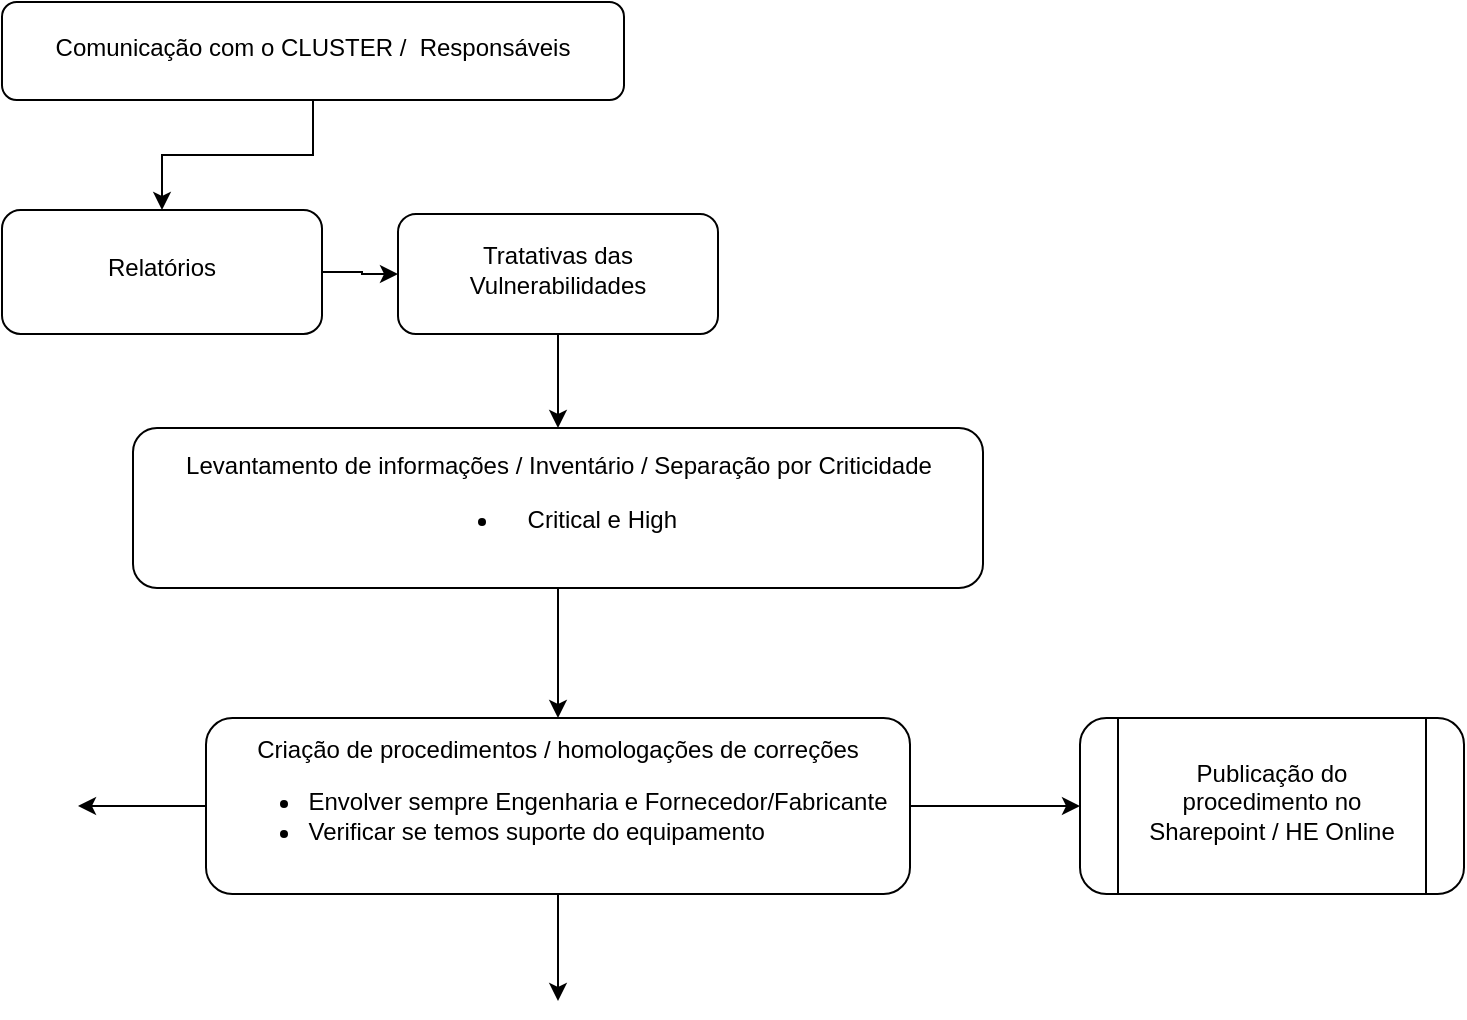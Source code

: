 <mxfile version="21.5.0" type="github">
  <diagram id="B21st1OlzCJdoa5PMOJx" name="Page-1">
    <mxGraphModel dx="1193" dy="1118" grid="0" gridSize="10" guides="1" tooltips="1" connect="1" arrows="1" fold="1" page="0" pageScale="1" pageWidth="827" pageHeight="1169" math="0" shadow="0">
      <root>
        <mxCell id="0" />
        <mxCell id="1" parent="0" />
        <mxCell id="TPGdoi8z3zeD4R6MfQsZ-3" value="" style="edgeStyle=orthogonalEdgeStyle;rounded=0;orthogonalLoop=1;jettySize=auto;html=1;" parent="1" source="TPGdoi8z3zeD4R6MfQsZ-1" target="TPGdoi8z3zeD4R6MfQsZ-2" edge="1">
          <mxGeometry relative="1" as="geometry" />
        </mxCell>
        <mxCell id="TPGdoi8z3zeD4R6MfQsZ-1" value="Comunicação com o CLUSTER /&amp;nbsp; Responsáveis" style="rounded=1;whiteSpace=wrap;html=1;shadow=0;strokeWidth=1;spacing=6;spacingTop=-4;" parent="1" vertex="1">
          <mxGeometry x="205" y="-47" width="311" height="49" as="geometry" />
        </mxCell>
        <mxCell id="TPGdoi8z3zeD4R6MfQsZ-5" value="" style="edgeStyle=orthogonalEdgeStyle;rounded=0;orthogonalLoop=1;jettySize=auto;html=1;" parent="1" source="TPGdoi8z3zeD4R6MfQsZ-2" target="TPGdoi8z3zeD4R6MfQsZ-4" edge="1">
          <mxGeometry relative="1" as="geometry" />
        </mxCell>
        <mxCell id="TPGdoi8z3zeD4R6MfQsZ-2" value="Relatórios" style="rounded=1;whiteSpace=wrap;html=1;shadow=0;strokeWidth=1;spacing=6;spacingTop=-4;" parent="1" vertex="1">
          <mxGeometry x="205" y="57" width="160" height="62" as="geometry" />
        </mxCell>
        <mxCell id="TPGdoi8z3zeD4R6MfQsZ-7" value="" style="edgeStyle=orthogonalEdgeStyle;rounded=0;orthogonalLoop=1;jettySize=auto;html=1;" parent="1" source="TPGdoi8z3zeD4R6MfQsZ-4" target="TPGdoi8z3zeD4R6MfQsZ-6" edge="1">
          <mxGeometry relative="1" as="geometry" />
        </mxCell>
        <mxCell id="TPGdoi8z3zeD4R6MfQsZ-4" value="Tratativas das Vulnerabilidades" style="rounded=1;whiteSpace=wrap;html=1;shadow=0;strokeWidth=1;spacing=6;spacingTop=-4;" parent="1" vertex="1">
          <mxGeometry x="403" y="59" width="160" height="60" as="geometry" />
        </mxCell>
        <mxCell id="TPGdoi8z3zeD4R6MfQsZ-9" value="" style="edgeStyle=orthogonalEdgeStyle;rounded=0;orthogonalLoop=1;jettySize=auto;html=1;" parent="1" source="TPGdoi8z3zeD4R6MfQsZ-6" target="TPGdoi8z3zeD4R6MfQsZ-8" edge="1">
          <mxGeometry relative="1" as="geometry" />
        </mxCell>
        <mxCell id="TPGdoi8z3zeD4R6MfQsZ-6" value="&lt;div&gt;Levantamento de informações / Inventário / Separação por Criticidade &lt;br&gt;&lt;/div&gt;&lt;blockquote&gt;&lt;blockquote&gt;&lt;blockquote&gt;&lt;div&gt;&lt;ul&gt;&lt;li&gt;&amp;nbsp;Critical e High&lt;/li&gt;&lt;/ul&gt;&lt;/div&gt;&lt;/blockquote&gt;&lt;/blockquote&gt;&lt;/blockquote&gt;" style="rounded=1;whiteSpace=wrap;html=1;shadow=0;strokeWidth=1;spacing=6;spacingTop=-4;" parent="1" vertex="1">
          <mxGeometry x="270.5" y="166" width="425" height="80" as="geometry" />
        </mxCell>
        <mxCell id="TPGdoi8z3zeD4R6MfQsZ-10" style="edgeStyle=orthogonalEdgeStyle;rounded=0;orthogonalLoop=1;jettySize=auto;html=1;" parent="1" source="TPGdoi8z3zeD4R6MfQsZ-8" edge="1">
          <mxGeometry relative="1" as="geometry">
            <mxPoint x="243" y="355" as="targetPoint" />
          </mxGeometry>
        </mxCell>
        <mxCell id="TPGdoi8z3zeD4R6MfQsZ-12" value="" style="edgeStyle=orthogonalEdgeStyle;rounded=0;orthogonalLoop=1;jettySize=auto;html=1;" parent="1" source="TPGdoi8z3zeD4R6MfQsZ-8" edge="1">
          <mxGeometry relative="1" as="geometry">
            <mxPoint x="483" y="452.5" as="targetPoint" />
          </mxGeometry>
        </mxCell>
        <mxCell id="TPGdoi8z3zeD4R6MfQsZ-18" value="" style="edgeStyle=orthogonalEdgeStyle;rounded=0;orthogonalLoop=1;jettySize=auto;html=1;" parent="1" source="TPGdoi8z3zeD4R6MfQsZ-8" target="TPGdoi8z3zeD4R6MfQsZ-17" edge="1">
          <mxGeometry relative="1" as="geometry" />
        </mxCell>
        <mxCell id="TPGdoi8z3zeD4R6MfQsZ-8" value="&lt;div&gt;Criação de procedimentos / homologações de correções&lt;/div&gt;&lt;div align=&quot;left&quot;&gt;&lt;ul&gt;&lt;li&gt;Envolver sempre Engenharia e Fornecedor/Fabricante&lt;/li&gt;&lt;li&gt;Verificar se temos suporte do equipamento&lt;/li&gt;&lt;/ul&gt;&lt;/div&gt;" style="rounded=1;whiteSpace=wrap;html=1;shadow=0;strokeWidth=1;spacing=6;spacingTop=-4;" parent="1" vertex="1">
          <mxGeometry x="307" y="311" width="352" height="88" as="geometry" />
        </mxCell>
        <mxCell id="TPGdoi8z3zeD4R6MfQsZ-17" value="Publicação do procedimento no Sharepoint / HE Online" style="shape=process;whiteSpace=wrap;html=1;backgroundOutline=1;rounded=1;shadow=0;strokeWidth=1;spacing=6;spacingTop=-4;" parent="1" vertex="1">
          <mxGeometry x="744" y="311" width="192" height="88" as="geometry" />
        </mxCell>
      </root>
    </mxGraphModel>
  </diagram>
</mxfile>
